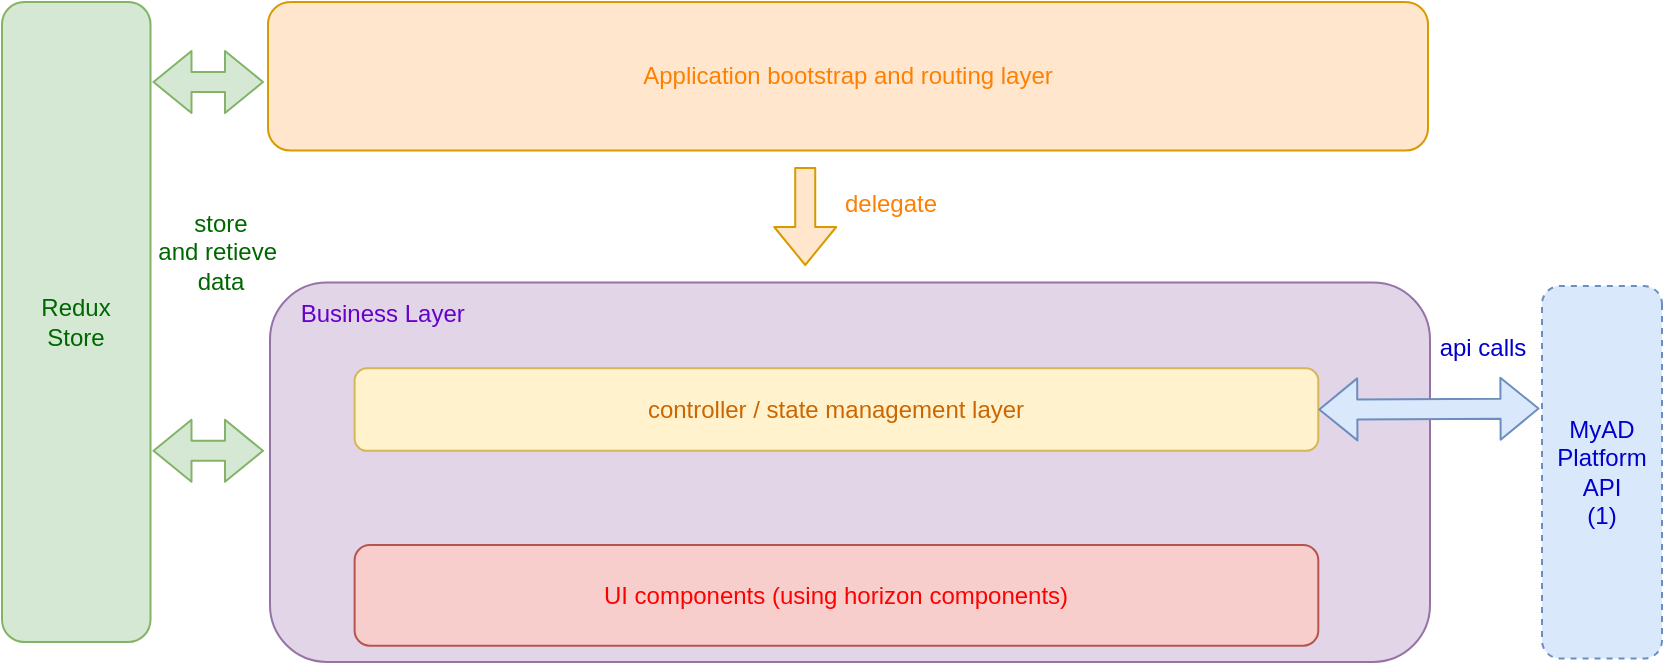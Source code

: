 <mxfile version="12.5.5" type="github">
  <diagram id="SjLeIIDS42xYTo4wjzNZ" name="Page-1">
    <mxGraphModel dx="1422" dy="713" grid="1" gridSize="10" guides="1" tooltips="1" connect="1" arrows="1" fold="1" page="1" pageScale="1" pageWidth="850" pageHeight="1100" math="0" shadow="0">
      <root>
        <mxCell id="0"/>
        <mxCell id="1" value="aws" style="locked=1;" parent="0" visible="0"/>
        <mxCell id="gB_tlkMbJe6bkOpFI1ri-7" value="" style="outlineConnect=0;fontColor=#232F3E;gradientColor=none;fillColor=#5A30B5;strokeColor=none;dashed=0;verticalLabelPosition=bottom;verticalAlign=top;align=center;html=1;fontSize=12;fontStyle=0;aspect=fixed;pointerEvents=1;shape=mxgraph.aws4.application_load_balancer;" parent="1" vertex="1">
          <mxGeometry x="250" y="129.1" width="58" height="58" as="geometry"/>
        </mxCell>
        <mxCell id="gB_tlkMbJe6bkOpFI1ri-14" value="" style="edgeStyle=orthogonalEdgeStyle;rounded=0;orthogonalLoop=1;jettySize=auto;html=1;" parent="1" source="gB_tlkMbJe6bkOpFI1ri-8" edge="1">
          <mxGeometry relative="1" as="geometry">
            <mxPoint x="248.086" y="159" as="targetPoint"/>
          </mxGeometry>
        </mxCell>
        <mxCell id="gB_tlkMbJe6bkOpFI1ri-8" value="" style="outlineConnect=0;fontColor=#232F3E;gradientColor=none;fillColor=#5A30B5;strokeColor=none;dashed=0;verticalLabelPosition=bottom;verticalAlign=top;align=center;html=1;fontSize=12;fontStyle=0;aspect=fixed;pointerEvents=1;shape=mxgraph.aws4.hosted_zone;" parent="1" vertex="1">
          <mxGeometry x="110" y="130.37" width="58" height="57.26" as="geometry"/>
        </mxCell>
        <mxCell id="gB_tlkMbJe6bkOpFI1ri-15" value="" style="edgeStyle=orthogonalEdgeStyle;rounded=0;orthogonalLoop=1;jettySize=auto;html=1;" parent="1" target="gB_tlkMbJe6bkOpFI1ri-9" edge="1">
          <mxGeometry relative="1" as="geometry">
            <mxPoint x="305.914" y="159" as="sourcePoint"/>
          </mxGeometry>
        </mxCell>
        <mxCell id="gB_tlkMbJe6bkOpFI1ri-18" style="edgeStyle=orthogonalEdgeStyle;rounded=0;orthogonalLoop=1;jettySize=auto;html=1;entryX=0;entryY=0.504;entryDx=0;entryDy=0;entryPerimeter=0;" parent="1" source="gB_tlkMbJe6bkOpFI1ri-9" target="gB_tlkMbJe6bkOpFI1ri-6" edge="1">
          <mxGeometry relative="1" as="geometry"/>
        </mxCell>
        <mxCell id="gB_tlkMbJe6bkOpFI1ri-9" value="" style="outlineConnect=0;fontColor=#232F3E;gradientColor=none;fillColor=#D05C17;strokeColor=none;dashed=0;verticalLabelPosition=bottom;verticalAlign=top;align=center;html=1;fontSize=12;fontStyle=0;aspect=fixed;pointerEvents=1;shape=mxgraph.aws4.lambda_function;" parent="1" vertex="1">
          <mxGeometry x="360" y="129.5" width="59" height="59" as="geometry"/>
        </mxCell>
        <mxCell id="gB_tlkMbJe6bkOpFI1ri-11" value="" style="group" parent="1" vertex="1" connectable="0">
          <mxGeometry x="470" y="128.5" width="92" height="59" as="geometry"/>
        </mxCell>
        <mxCell id="gB_tlkMbJe6bkOpFI1ri-6" value="" style="outlineConnect=0;fontColor=#232F3E;gradientColor=none;fillColor=#5A30B5;strokeColor=none;dashed=0;verticalLabelPosition=bottom;verticalAlign=top;align=center;html=1;fontSize=12;fontStyle=0;aspect=fixed;pointerEvents=1;shape=mxgraph.aws4.endpoints;" parent="gB_tlkMbJe6bkOpFI1ri-11" vertex="1">
          <mxGeometry y="16.985" width="26.818" height="26.818" as="geometry"/>
        </mxCell>
        <mxCell id="gB_tlkMbJe6bkOpFI1ri-10" value="" style="outlineConnect=0;fontColor=#232F3E;gradientColor=none;fillColor=#5A30B5;strokeColor=none;dashed=0;verticalLabelPosition=bottom;verticalAlign=top;align=center;html=1;fontSize=12;fontStyle=0;aspect=fixed;pointerEvents=1;shape=mxgraph.aws4.endpoint;" parent="gB_tlkMbJe6bkOpFI1ri-11" vertex="1">
          <mxGeometry x="30.041" width="59" height="59" as="geometry"/>
        </mxCell>
        <mxCell id="gB_tlkMbJe6bkOpFI1ri-12" value="" style="outlineConnect=0;fontColor=#232F3E;gradientColor=none;fillColor=#277116;strokeColor=none;dashed=0;verticalLabelPosition=bottom;verticalAlign=top;align=center;html=1;fontSize=12;fontStyle=0;aspect=fixed;pointerEvents=1;shape=mxgraph.aws4.bucket_with_objects;" parent="1" vertex="1">
          <mxGeometry x="630" y="129.5" width="55" height="57.2" as="geometry"/>
        </mxCell>
        <mxCell id="gB_tlkMbJe6bkOpFI1ri-19" value="" style="edgeStyle=orthogonalEdgeStyle;rounded=0;orthogonalLoop=1;jettySize=auto;html=1;" parent="1" source="gB_tlkMbJe6bkOpFI1ri-10" target="gB_tlkMbJe6bkOpFI1ri-12" edge="1">
          <mxGeometry relative="1" as="geometry"/>
        </mxCell>
        <mxCell id="gB_tlkMbJe6bkOpFI1ri-20" value="Route 53 &lt;br&gt;hosted zone" style="text;html=1;align=center;verticalAlign=middle;resizable=0;points=[];autosize=1;" parent="1" vertex="1">
          <mxGeometry x="99" y="204" width="80" height="30" as="geometry"/>
        </mxCell>
        <mxCell id="gB_tlkMbJe6bkOpFI1ri-21" value="ALB" style="text;html=1;align=center;verticalAlign=middle;resizable=0;points=[];autosize=1;" parent="1" vertex="1">
          <mxGeometry x="259" y="209" width="40" height="20" as="geometry"/>
        </mxCell>
        <mxCell id="gB_tlkMbJe6bkOpFI1ri-22" value="Lambda &lt;br&gt;as proxy" style="text;html=1;align=center;verticalAlign=middle;resizable=0;points=[];autosize=1;" parent="1" vertex="1">
          <mxGeometry x="360" y="204" width="60" height="30" as="geometry"/>
        </mxCell>
        <mxCell id="gB_tlkMbJe6bkOpFI1ri-23" value="API gateway&lt;br&gt;with vpc endpoint&amp;nbsp;" style="text;html=1;align=center;verticalAlign=middle;resizable=0;points=[];autosize=1;" parent="1" vertex="1">
          <mxGeometry x="480" y="204" width="110" height="30" as="geometry"/>
        </mxCell>
        <mxCell id="gB_tlkMbJe6bkOpFI1ri-24" value="S3 &lt;br&gt;bucket" style="text;html=1;align=center;verticalAlign=middle;resizable=0;points=[];autosize=1;" parent="1" vertex="1">
          <mxGeometry x="632.5" y="199" width="50" height="30" as="geometry"/>
        </mxCell>
        <mxCell id="gB_tlkMbJe6bkOpFI1ri-27" value="functional system diagram" style="" parent="0" visible="0"/>
        <mxCell id="lj5Vsi1nTVtL1hlr0WQ2-30" value="&lt;font color=&quot;#0000cc&quot;&gt;&amp;nbsp;Fcm Cockpit&lt;br&gt;&lt;br&gt;&lt;br&gt;&lt;br&gt;&lt;/font&gt;" style="rounded=1;whiteSpace=wrap;html=1;fillColor=#dae8fc;strokeColor=#6c8ebf;align=left;" parent="gB_tlkMbJe6bkOpFI1ri-27" vertex="1">
          <mxGeometry x="210" y="110" width="560" height="67" as="geometry"/>
        </mxCell>
        <mxCell id="lj5Vsi1nTVtL1hlr0WQ2-25" value="MSN details view" style="rounded=1;whiteSpace=wrap;html=1;fillColor=#dae8fc;strokeColor=#6c8ebf;" parent="gB_tlkMbJe6bkOpFI1ri-27" vertex="1">
          <mxGeometry x="430" y="127" width="108" height="40" as="geometry"/>
        </mxCell>
        <mxCell id="lj5Vsi1nTVtL1hlr0WQ2-26" value="API platform (1)" style="rounded=1;whiteSpace=wrap;html=1;fillColor=#f8cecc;strokeColor=#b85450;" parent="gB_tlkMbJe6bkOpFI1ri-27" vertex="1">
          <mxGeometry x="210" y="217" width="560" height="60" as="geometry"/>
        </mxCell>
        <mxCell id="lj5Vsi1nTVtL1hlr0WQ2-27" value="DB Storage&amp;nbsp; (1)" style="rounded=1;whiteSpace=wrap;html=1;fillColor=#f8cecc;strokeColor=#b85450;" parent="gB_tlkMbJe6bkOpFI1ri-27" vertex="1">
          <mxGeometry x="210" y="310" width="560" height="60" as="geometry"/>
        </mxCell>
        <mxCell id="lj5Vsi1nTVtL1hlr0WQ2-28" value="" style="endArrow=classic;startArrow=classic;html=1;fontColor=#FFFFFF;" parent="gB_tlkMbJe6bkOpFI1ri-27" edge="1">
          <mxGeometry width="50" height="50" relative="1" as="geometry">
            <mxPoint x="479.5" y="307" as="sourcePoint"/>
            <mxPoint x="479.5" y="277" as="targetPoint"/>
          </mxGeometry>
        </mxCell>
        <mxCell id="lj5Vsi1nTVtL1hlr0WQ2-29" value="" style="endArrow=classic;startArrow=classic;html=1;fontColor=#FFFFFF;exitX=0.479;exitY=0.017;exitDx=0;exitDy=0;exitPerimeter=0;" parent="gB_tlkMbJe6bkOpFI1ri-27" edge="1" source="lj5Vsi1nTVtL1hlr0WQ2-26">
          <mxGeometry width="50" height="50" relative="1" as="geometry">
            <mxPoint x="479.5" y="207" as="sourcePoint"/>
            <mxPoint x="480" y="180" as="targetPoint"/>
          </mxGeometry>
        </mxCell>
        <mxCell id="lj5Vsi1nTVtL1hlr0WQ2-31" value="TLB / CLB Dashboard" style="rounded=1;whiteSpace=wrap;html=1;fillColor=#dae8fc;strokeColor=#6c8ebf;" parent="gB_tlkMbJe6bkOpFI1ri-27" vertex="1">
          <mxGeometry x="290" y="127" width="130" height="40" as="geometry"/>
        </mxCell>
        <mxCell id="lj5Vsi1nTVtL1hlr0WQ2-32" value="FCM Dashboard" style="rounded=1;whiteSpace=wrap;html=1;fillColor=#dae8fc;strokeColor=#6c8ebf;" parent="gB_tlkMbJe6bkOpFI1ri-27" vertex="1">
          <mxGeometry x="550" y="127" width="100" height="40" as="geometry"/>
        </mxCell>
        <mxCell id="lj5Vsi1nTVtL1hlr0WQ2-33" value="&lt;font color=&quot;#3399ff&quot;&gt;Client side (browserr)&lt;/font&gt;" style="text;html=1;align=center;verticalAlign=middle;resizable=0;points=[];autosize=1;fontColor=#FFFFFF;" parent="gB_tlkMbJe6bkOpFI1ri-27" vertex="1">
          <mxGeometry x="70" y="137" width="130" height="20" as="geometry"/>
        </mxCell>
        <mxCell id="lj5Vsi1nTVtL1hlr0WQ2-34" value="&lt;font color=&quot;#ff6666&quot;&gt;Server side (AWS)&lt;/font&gt;" style="text;html=1;align=center;verticalAlign=middle;resizable=0;points=[];autosize=1;fontColor=#FFFFFF;" parent="gB_tlkMbJe6bkOpFI1ri-27" vertex="1">
          <mxGeometry x="60" y="277" width="110" height="20" as="geometry"/>
        </mxCell>
        <mxCell id="lj5Vsi1nTVtL1hlr0WQ2-35" value="&lt;font color=&quot;#000000&quot;&gt;(1) : detailled in MyAD Platform API ARD&lt;/font&gt;" style="text;html=1;align=center;verticalAlign=middle;resizable=0;points=[];autosize=1;fontColor=#FFFFFF;" parent="gB_tlkMbJe6bkOpFI1ri-27" vertex="1">
          <mxGeometry x="210" y="400" width="230" height="20" as="geometry"/>
        </mxCell>
        <mxCell id="lj5Vsi1nTVtL1hlr0WQ2-37" value="Reporting" style="rounded=1;whiteSpace=wrap;html=1;fillColor=#dae8fc;strokeColor=#6c8ebf;" parent="gB_tlkMbJe6bkOpFI1ri-27" vertex="1">
          <mxGeometry x="660" y="127" width="100" height="40" as="geometry"/>
        </mxCell>
        <mxCell id="lj5Vsi1nTVtL1hlr0WQ2-1" value="contextual view" style="" parent="0" visible="0"/>
        <mxCell id="lj5Vsi1nTVtL1hlr0WQ2-4" value="" style="outlineConnect=0;fontColor=#232F3E;gradientColor=#F54749;gradientDirection=north;fillColor=#C7131F;strokeColor=#ffffff;dashed=0;verticalLabelPosition=bottom;verticalAlign=top;align=center;html=1;fontSize=12;fontStyle=0;aspect=fixed;shape=mxgraph.aws4.resourceIcon;resIcon=mxgraph.aws4.api_gateway;" parent="lj5Vsi1nTVtL1hlr0WQ2-1" vertex="1">
          <mxGeometry x="260" y="188" width="134" height="134" as="geometry"/>
        </mxCell>
        <mxCell id="lj5Vsi1nTVtL1hlr0WQ2-5" value="MyAD platform&lt;br&gt;&amp;nbsp;API" style="text;html=1;align=center;verticalAlign=middle;resizable=0;points=[];autosize=1;fontColor=#FFFFFF;fontStyle=1" parent="lj5Vsi1nTVtL1hlr0WQ2-1" vertex="1">
          <mxGeometry x="277" y="189" width="100" height="30" as="geometry"/>
        </mxCell>
        <mxCell id="lj5Vsi1nTVtL1hlr0WQ2-7" value="" style="outlineConnect=0;fontColor=#232F3E;gradientColor=#4D72F3;gradientDirection=north;fillColor=#3334B9;strokeColor=#ffffff;dashed=0;verticalLabelPosition=bottom;verticalAlign=top;align=center;html=1;fontSize=12;fontStyle=0;aspect=fixed;shape=mxgraph.aws4.resourceIcon;resIcon=mxgraph.aws4.database;" parent="lj5Vsi1nTVtL1hlr0WQ2-1" vertex="1">
          <mxGeometry x="472" y="189.5" width="132.5" height="132.5" as="geometry"/>
        </mxCell>
        <mxCell id="lj5Vsi1nTVtL1hlr0WQ2-8" value="MyAD DB" style="text;html=1;align=center;verticalAlign=middle;resizable=0;points=[];autosize=1;fontColor=#FFFFFF;" parent="lj5Vsi1nTVtL1hlr0WQ2-1" vertex="1">
          <mxGeometry x="503.25" y="260" width="70" height="20" as="geometry"/>
        </mxCell>
        <mxCell id="lj5Vsi1nTVtL1hlr0WQ2-9" value="" style="endArrow=classic;startArrow=classic;html=1;fontColor=#FFFFFF;" parent="lj5Vsi1nTVtL1hlr0WQ2-1" edge="1">
          <mxGeometry width="50" height="50" relative="1" as="geometry">
            <mxPoint x="170" y="249.5" as="sourcePoint"/>
            <mxPoint x="250" y="249.5" as="targetPoint"/>
          </mxGeometry>
        </mxCell>
        <mxCell id="lj5Vsi1nTVtL1hlr0WQ2-10" value="" style="endArrow=classic;startArrow=classic;html=1;fontColor=#FFFFFF;" parent="lj5Vsi1nTVtL1hlr0WQ2-1" edge="1">
          <mxGeometry width="50" height="50" relative="1" as="geometry">
            <mxPoint x="399" y="249.5" as="sourcePoint"/>
            <mxPoint x="469" y="249.5" as="targetPoint"/>
            <Array as="points">
              <mxPoint x="469" y="249.5"/>
            </Array>
          </mxGeometry>
        </mxCell>
        <mxCell id="lj5Vsi1nTVtL1hlr0WQ2-15" value="&lt;font color=&quot;#000000&quot;&gt;MyAD DB contains &lt;br&gt;data from cVault / Jaguar&lt;br&gt;&lt;/font&gt;" style="text;html=1;align=center;verticalAlign=middle;resizable=0;points=[];autosize=1;fontColor=#FFFFFF;" parent="lj5Vsi1nTVtL1hlr0WQ2-1" vertex="1">
          <mxGeometry x="612" y="235" width="150" height="30" as="geometry"/>
        </mxCell>
        <mxCell id="lj5Vsi1nTVtL1hlr0WQ2-17" value="" style="group" parent="lj5Vsi1nTVtL1hlr0WQ2-1" vertex="1" connectable="0">
          <mxGeometry x="10" y="210" width="40" height="90" as="geometry"/>
        </mxCell>
        <mxCell id="lj5Vsi1nTVtL1hlr0WQ2-2" value="" style="verticalLabelPosition=bottom;html=1;fillColor=#2B2FAB;verticalAlign=top;align=center;pointerEvents=1;shape=mxgraph.cisco_safe.design.actor_2;strokeColor=#6c8ebf;" parent="lj5Vsi1nTVtL1hlr0WQ2-17" vertex="1">
          <mxGeometry x="5" width="30" height="70" as="geometry"/>
        </mxCell>
        <mxCell id="lj5Vsi1nTVtL1hlr0WQ2-16" value="&lt;font color=&quot;#000000&quot;&gt;FCM&lt;/font&gt;" style="text;html=1;align=center;verticalAlign=middle;resizable=0;points=[];autosize=1;fontColor=#FFFFFF;" parent="lj5Vsi1nTVtL1hlr0WQ2-17" vertex="1">
          <mxGeometry y="70" width="40" height="20" as="geometry"/>
        </mxCell>
        <mxCell id="lj5Vsi1nTVtL1hlr0WQ2-23" value="" style="group" parent="lj5Vsi1nTVtL1hlr0WQ2-1" vertex="1" connectable="0">
          <mxGeometry x="70" y="211.13" width="100" height="89.25" as="geometry"/>
        </mxCell>
        <mxCell id="lj5Vsi1nTVtL1hlr0WQ2-21" value="" style="group" parent="lj5Vsi1nTVtL1hlr0WQ2-23" vertex="1" connectable="0">
          <mxGeometry x="17.68" width="64.63" height="69.25" as="geometry"/>
        </mxCell>
        <mxCell id="lj5Vsi1nTVtL1hlr0WQ2-3" value="" style="shape=image;html=1;verticalAlign=top;verticalLabelPosition=bottom;labelBackgroundColor=#ffffff;imageAspect=0;aspect=fixed;image=https://cdn2.iconfinder.com/data/icons/line-hero-essentials/32/Essentials_screen_computer-128.png;fillColor=#2B2FAB;gradientColor=#ffffff;" parent="lj5Vsi1nTVtL1hlr0WQ2-21" vertex="1">
          <mxGeometry width="64.63" height="64.63" as="geometry"/>
        </mxCell>
        <mxCell id="lj5Vsi1nTVtL1hlr0WQ2-20" value="" style="shape=image;verticalLabelPosition=bottom;labelBackgroundColor=#ffffff;verticalAlign=top;aspect=fixed;imageAspect=0;image=https://upload.wikimedia.org/wikipedia/commons/thumb/a/a7/React-icon.svg/512px-React-icon.svg.png;" parent="lj5Vsi1nTVtL1hlr0WQ2-21" vertex="1">
          <mxGeometry x="10.166" y="7.013" width="45.126" height="31.906" as="geometry"/>
        </mxCell>
        <mxCell id="lj5Vsi1nTVtL1hlr0WQ2-22" value="" style="group" parent="lj5Vsi1nTVtL1hlr0WQ2-23" vertex="1" connectable="0">
          <mxGeometry y="69.25" width="100" height="20" as="geometry"/>
        </mxCell>
        <mxCell id="lj5Vsi1nTVtL1hlr0WQ2-19" value="&lt;font color=&quot;#000000&quot;&gt;FCM React app&lt;/font&gt;" style="text;html=1;align=center;verticalAlign=middle;resizable=0;points=[];autosize=1;fontColor=#FFFFFF;" parent="lj5Vsi1nTVtL1hlr0WQ2-22" vertex="1">
          <mxGeometry width="100" height="20" as="geometry"/>
        </mxCell>
        <mxCell id="Ka8gP7VvI0fFcUKiOHhF-1" value="components view bkg" style="locked=1;" parent="0" visible="0"/>
        <mxCell id="Ka8gP7VvI0fFcUKiOHhF-3" value="" style="strokeWidth=1;shadow=0;dashed=0;align=center;html=1;shape=mxgraph.mockup.containers.browserWindow;rSize=0;strokeColor=#666666;strokeColor2=#008cff;strokeColor3=#c4c4c4;mainText=,;recursiveResize=0;" vertex="1" parent="Ka8gP7VvI0fFcUKiOHhF-1">
          <mxGeometry x="45" y="20" width="775" height="650" as="geometry"/>
        </mxCell>
        <mxCell id="Ka8gP7VvI0fFcUKiOHhF-4" value="FCM App" style="strokeWidth=1;shadow=0;dashed=0;align=center;html=1;shape=mxgraph.mockup.containers.anchor;fontSize=17;fontColor=#666666;align=left;" vertex="1" parent="Ka8gP7VvI0fFcUKiOHhF-3">
          <mxGeometry x="60" y="12" width="110" height="26" as="geometry"/>
        </mxCell>
        <mxCell id="Ka8gP7VvI0fFcUKiOHhF-5" value="https://cockpit.myad.airbus.com/fcm" style="strokeWidth=1;shadow=0;dashed=0;align=center;html=1;shape=mxgraph.mockup.containers.anchor;rSize=0;fontSize=17;fontColor=#666666;align=left;" vertex="1" parent="Ka8gP7VvI0fFcUKiOHhF-3">
          <mxGeometry x="130" y="60" width="250" height="26" as="geometry"/>
        </mxCell>
        <mxCell id="Ka8gP7VvI0fFcUKiOHhF-7" value="components view front" style="locked=1;" parent="0" visible="0"/>
        <mxCell id="Ka8gP7VvI0fFcUKiOHhF-13" value="" style="rounded=1;whiteSpace=wrap;html=1;fillColor=#dae8fc;strokeColor=#6c8ebf;" vertex="1" parent="Ka8gP7VvI0fFcUKiOHhF-7">
          <mxGeometry x="52.5" y="240" width="750" height="390" as="geometry"/>
        </mxCell>
        <mxCell id="Ka8gP7VvI0fFcUKiOHhF-35" value="" style="rounded=1;whiteSpace=wrap;html=1;fillColor=#ffe6cc;strokeColor=#d79b00;fontColor=#CC6600;" vertex="1" parent="Ka8gP7VvI0fFcUKiOHhF-7">
          <mxGeometry x="105" y="340" width="645" height="50" as="geometry"/>
        </mxCell>
        <mxCell id="Ka8gP7VvI0fFcUKiOHhF-12" style="edgeStyle=orthogonalEdgeStyle;rounded=0;orthogonalLoop=1;jettySize=auto;html=1;exitX=1;exitY=0.5;exitDx=0;exitDy=0;entryX=0;entryY=0.5;entryDx=0;entryDy=0;fontColor=#CC6600;strokeColor=#FF8000;" edge="1" parent="Ka8gP7VvI0fFcUKiOHhF-7" source="Ka8gP7VvI0fFcUKiOHhF-8" target="Ka8gP7VvI0fFcUKiOHhF-11">
          <mxGeometry relative="1" as="geometry"/>
        </mxCell>
        <mxCell id="Ka8gP7VvI0fFcUKiOHhF-8" value="App main entry point" style="rounded=1;whiteSpace=wrap;html=1;fillColor=#d5e8d4;strokeColor=#82b366;fontColor=#009900;" vertex="1" parent="Ka8gP7VvI0fFcUKiOHhF-7">
          <mxGeometry x="80" y="260" width="115" height="30" as="geometry"/>
        </mxCell>
        <mxCell id="Ka8gP7VvI0fFcUKiOHhF-16" value="" style="edgeStyle=orthogonalEdgeStyle;rounded=0;orthogonalLoop=1;jettySize=auto;html=1;strokeColor=#FF8000;fontColor=#CC6600;" edge="1" parent="Ka8gP7VvI0fFcUKiOHhF-7" source="Ka8gP7VvI0fFcUKiOHhF-11" target="Ka8gP7VvI0fFcUKiOHhF-14">
          <mxGeometry relative="1" as="geometry"/>
        </mxCell>
        <mxCell id="Ka8gP7VvI0fFcUKiOHhF-11" value="Router" style="rounded=1;whiteSpace=wrap;html=1;fillColor=#d5e8d4;strokeColor=#82b366;fontColor=#009900;" vertex="1" parent="Ka8gP7VvI0fFcUKiOHhF-7">
          <mxGeometry x="235" y="260" width="115" height="30" as="geometry"/>
        </mxCell>
        <mxCell id="Ka8gP7VvI0fFcUKiOHhF-20" style="edgeStyle=orthogonalEdgeStyle;rounded=0;orthogonalLoop=1;jettySize=auto;html=1;strokeColor=#FF8000;fontColor=#009900;exitX=0.5;exitY=1;exitDx=0;exitDy=0;" edge="1" parent="Ka8gP7VvI0fFcUKiOHhF-7" source="Ka8gP7VvI0fFcUKiOHhF-14" target="Ka8gP7VvI0fFcUKiOHhF-17">
          <mxGeometry relative="1" as="geometry"/>
        </mxCell>
        <mxCell id="Ka8gP7VvI0fFcUKiOHhF-21" style="edgeStyle=orthogonalEdgeStyle;rounded=0;orthogonalLoop=1;jettySize=auto;html=1;strokeColor=#FF8000;fontColor=#009900;" edge="1" parent="Ka8gP7VvI0fFcUKiOHhF-7" source="Ka8gP7VvI0fFcUKiOHhF-14" target="Ka8gP7VvI0fFcUKiOHhF-18">
          <mxGeometry relative="1" as="geometry"/>
        </mxCell>
        <mxCell id="Ka8gP7VvI0fFcUKiOHhF-23" style="edgeStyle=orthogonalEdgeStyle;rounded=0;orthogonalLoop=1;jettySize=auto;html=1;strokeColor=#FF8000;fontColor=#009900;exitX=0.5;exitY=1;exitDx=0;exitDy=0;" edge="1" parent="Ka8gP7VvI0fFcUKiOHhF-7" source="Ka8gP7VvI0fFcUKiOHhF-14" target="Ka8gP7VvI0fFcUKiOHhF-19">
          <mxGeometry relative="1" as="geometry"/>
        </mxCell>
        <mxCell id="Ka8gP7VvI0fFcUKiOHhF-27" style="edgeStyle=orthogonalEdgeStyle;rounded=0;orthogonalLoop=1;jettySize=auto;html=1;strokeColor=#FF8000;fontColor=#009900;" edge="1" parent="Ka8gP7VvI0fFcUKiOHhF-7" source="Ka8gP7VvI0fFcUKiOHhF-14" target="Ka8gP7VvI0fFcUKiOHhF-26">
          <mxGeometry relative="1" as="geometry"/>
        </mxCell>
        <mxCell id="Ka8gP7VvI0fFcUKiOHhF-14" value="FCM App main component" style="rounded=1;whiteSpace=wrap;html=1;fillColor=#ffe6cc;strokeColor=#d79b00;fontColor=#CC6600;" vertex="1" parent="Ka8gP7VvI0fFcUKiOHhF-7">
          <mxGeometry x="380" y="260" width="115" height="30" as="geometry"/>
        </mxCell>
        <mxCell id="Ka8gP7VvI0fFcUKiOHhF-17" value="FCM Dashboard Root Component" style="rounded=1;whiteSpace=wrap;html=1;fillColor=#ffe6cc;strokeColor=#d79b00;fontColor=#CC6600;" vertex="1" parent="Ka8gP7VvI0fFcUKiOHhF-7">
          <mxGeometry x="195" y="350" width="140" height="30" as="geometry"/>
        </mxCell>
        <mxCell id="Ka8gP7VvI0fFcUKiOHhF-18" value="MSN Detail Root Component" style="rounded=1;whiteSpace=wrap;html=1;fillColor=#ffe6cc;strokeColor=#d79b00;fontColor=#CC6600;" vertex="1" parent="Ka8gP7VvI0fFcUKiOHhF-7">
          <mxGeometry x="352.5" y="350" width="115" height="30" as="geometry"/>
        </mxCell>
        <mxCell id="Ka8gP7VvI0fFcUKiOHhF-19" value="CLB TLB Dashboard root component" style="rounded=1;whiteSpace=wrap;html=1;fillColor=#ffe6cc;strokeColor=#d79b00;fontColor=#CC6600;" vertex="1" parent="Ka8gP7VvI0fFcUKiOHhF-7">
          <mxGeometry x="610" y="350" width="115" height="30" as="geometry"/>
        </mxCell>
        <mxCell id="Ka8gP7VvI0fFcUKiOHhF-24" value="" style="shape=flexArrow;endArrow=classic;html=1;fillColor=#fff2cc;strokeColor=#d6b656;" edge="1" parent="Ka8gP7VvI0fFcUKiOHhF-7">
          <mxGeometry width="50" height="50" relative="1" as="geometry">
            <mxPoint x="137" y="180" as="sourcePoint"/>
            <mxPoint x="137" y="230" as="targetPoint"/>
          </mxGeometry>
        </mxCell>
        <mxCell id="Ka8gP7VvI0fFcUKiOHhF-25" value="&lt;font color=&quot;#ffb570&quot;&gt;Any user actions inside the browser &lt;br&gt;or manual sub path of main url changes&amp;nbsp;&lt;/font&gt;" style="text;html=1;align=center;verticalAlign=middle;resizable=0;points=[];autosize=1;" vertex="1" parent="Ka8gP7VvI0fFcUKiOHhF-7">
          <mxGeometry x="50" y="140" width="230" height="30" as="geometry"/>
        </mxCell>
        <mxCell id="Ka8gP7VvI0fFcUKiOHhF-26" value="Reporting Root Component" style="rounded=1;whiteSpace=wrap;html=1;fillColor=#ffe6cc;strokeColor=#d79b00;fontColor=#CC6600;" vertex="1" parent="Ka8gP7VvI0fFcUKiOHhF-7">
          <mxGeometry x="480" y="350" width="115" height="30" as="geometry"/>
        </mxCell>
        <mxCell id="Ka8gP7VvI0fFcUKiOHhF-28" value="" style="rounded=1;whiteSpace=wrap;html=1;fillColor=#e1d5e7;strokeColor=#9673a6;" vertex="1" parent="Ka8gP7VvI0fFcUKiOHhF-7">
          <mxGeometry x="105" y="440" width="655" height="182" as="geometry"/>
        </mxCell>
        <mxCell id="Ka8gP7VvI0fFcUKiOHhF-30" value="&lt;span style=&quot;white-space: normal&quot;&gt;UI components (using horizon components)&lt;/span&gt;" style="rounded=1;whiteSpace=wrap;html=1;fillColor=#f8cecc;strokeColor=#b85450;fontColor=#FF0000;" vertex="1" parent="Ka8gP7VvI0fFcUKiOHhF-7">
          <mxGeometry x="180" y="540" width="540" height="61" as="geometry"/>
        </mxCell>
        <mxCell id="Ka8gP7VvI0fFcUKiOHhF-31" value="cockpit apps entry point componenents" style="rounded=1;whiteSpace=wrap;html=1;fillColor=#d5e8d4;strokeColor=#82b366;fontColor=#009900;" vertex="1" parent="Ka8gP7VvI0fFcUKiOHhF-7">
          <mxGeometry x="52.5" y="700" width="115" height="30" as="geometry"/>
        </mxCell>
        <mxCell id="Ka8gP7VvI0fFcUKiOHhF-32" value="sub cockpit app main entry points componenents" style="rounded=1;whiteSpace=wrap;html=1;fillColor=#ffe6cc;strokeColor=#d79b00;fontColor=#CC6600;" vertex="1" parent="Ka8gP7VvI0fFcUKiOHhF-7">
          <mxGeometry x="187.5" y="695" width="165" height="40" as="geometry"/>
        </mxCell>
        <mxCell id="Ka8gP7VvI0fFcUKiOHhF-33" value="business features components layer (may be dedicated to a single cockpit app, or used by several cockpit apps)" style="rounded=1;whiteSpace=wrap;html=1;fillColor=#e1d5e7;strokeColor=#9673a6;fontColor=#7F00FF;" vertex="1" parent="Ka8gP7VvI0fFcUKiOHhF-7">
          <mxGeometry x="367.5" y="697.5" width="340" height="37.5" as="geometry"/>
        </mxCell>
        <mxCell id="Ka8gP7VvI0fFcUKiOHhF-29" value="controller / state management components" style="rounded=1;whiteSpace=wrap;html=1;fillColor=#fff2cc;strokeColor=#d6b656;fontColor=#CC6600;" vertex="1" parent="Ka8gP7VvI0fFcUKiOHhF-7">
          <mxGeometry x="180" y="460" width="540" height="50" as="geometry"/>
        </mxCell>
        <mxCell id="Ka8gP7VvI0fFcUKiOHhF-36" value="" style="endArrow=classic;startArrow=classic;html=1;strokeColor=#FF8000;fontColor=#7F00FF;" edge="1" parent="Ka8gP7VvI0fFcUKiOHhF-7">
          <mxGeometry width="50" height="50" relative="1" as="geometry">
            <mxPoint x="264.5" y="436" as="sourcePoint"/>
            <mxPoint x="264.5" y="396" as="targetPoint"/>
          </mxGeometry>
        </mxCell>
        <mxCell id="Ka8gP7VvI0fFcUKiOHhF-37" value="" style="endArrow=classic;startArrow=classic;html=1;strokeColor=#FF8000;fontColor=#7F00FF;" edge="1" parent="Ka8gP7VvI0fFcUKiOHhF-7">
          <mxGeometry width="50" height="50" relative="1" as="geometry">
            <mxPoint x="409.5" y="436" as="sourcePoint"/>
            <mxPoint x="409.5" y="396" as="targetPoint"/>
          </mxGeometry>
        </mxCell>
        <mxCell id="Ka8gP7VvI0fFcUKiOHhF-38" value="" style="endArrow=classic;startArrow=classic;html=1;strokeColor=#FF8000;fontColor=#7F00FF;" edge="1" parent="Ka8gP7VvI0fFcUKiOHhF-7">
          <mxGeometry width="50" height="50" relative="1" as="geometry">
            <mxPoint x="680" y="433" as="sourcePoint"/>
            <mxPoint x="680" y="393" as="targetPoint"/>
          </mxGeometry>
        </mxCell>
        <mxCell id="Ka8gP7VvI0fFcUKiOHhF-39" value="" style="endArrow=classic;startArrow=classic;html=1;strokeColor=#FF8000;fontColor=#7F00FF;" edge="1" parent="Ka8gP7VvI0fFcUKiOHhF-7">
          <mxGeometry width="50" height="50" relative="1" as="geometry">
            <mxPoint x="537" y="435" as="sourcePoint"/>
            <mxPoint x="537" y="395" as="targetPoint"/>
          </mxGeometry>
        </mxCell>
        <mxCell id="Ka8gP7VvI0fFcUKiOHhF-40" value="" style="endArrow=classic;startArrow=classic;html=1;strokeColor=#6600CC;fontColor=#7F00FF;" edge="1" parent="Ka8gP7VvI0fFcUKiOHhF-7">
          <mxGeometry width="50" height="50" relative="1" as="geometry">
            <mxPoint x="547" y="537" as="sourcePoint"/>
            <mxPoint x="547" y="513" as="targetPoint"/>
          </mxGeometry>
        </mxCell>
        <mxCell id="Ka8gP7VvI0fFcUKiOHhF-41" value="" style="endArrow=classic;startArrow=classic;html=1;strokeColor=#6600CC;fontColor=#7F00FF;" edge="1" parent="Ka8gP7VvI0fFcUKiOHhF-7">
          <mxGeometry width="50" height="50" relative="1" as="geometry">
            <mxPoint x="468" y="537" as="sourcePoint"/>
            <mxPoint x="468" y="513" as="targetPoint"/>
          </mxGeometry>
        </mxCell>
        <mxCell id="Ka8gP7VvI0fFcUKiOHhF-42" value="" style="endArrow=classic;startArrow=classic;html=1;strokeColor=#6600CC;fontColor=#7F00FF;" edge="1" parent="Ka8gP7VvI0fFcUKiOHhF-7">
          <mxGeometry width="50" height="50" relative="1" as="geometry">
            <mxPoint x="374" y="537" as="sourcePoint"/>
            <mxPoint x="374" y="513" as="targetPoint"/>
          </mxGeometry>
        </mxCell>
        <mxCell id="Ka8gP7VvI0fFcUKiOHhF-43" value="app view" parent="0"/>
        <mxCell id="Ka8gP7VvI0fFcUKiOHhF-44" value="&lt;div style=&quot;text-align: justify&quot;&gt;&lt;span style=&quot;color: rgb(102 , 0 , 204)&quot;&gt;&amp;nbsp; &amp;nbsp; Business Layer&lt;/span&gt;&lt;/div&gt;&lt;div style=&quot;text-align: justify&quot;&gt;&lt;span style=&quot;color: rgb(102 , 0 , 204)&quot;&gt;&lt;br&gt;&lt;/span&gt;&lt;/div&gt;&lt;div style=&quot;text-align: justify&quot;&gt;&lt;span style=&quot;color: rgb(102 , 0 , 204)&quot;&gt;&lt;br&gt;&lt;/span&gt;&lt;/div&gt;&lt;div style=&quot;text-align: justify&quot;&gt;&lt;span style=&quot;color: rgb(102 , 0 , 204)&quot;&gt;&lt;br&gt;&lt;/span&gt;&lt;/div&gt;&lt;div style=&quot;text-align: justify&quot;&gt;&lt;span style=&quot;color: rgb(102 , 0 , 204)&quot;&gt;&lt;br&gt;&lt;/span&gt;&lt;/div&gt;&lt;div style=&quot;text-align: justify&quot;&gt;&lt;span style=&quot;color: rgb(102 , 0 , 204)&quot;&gt;&lt;br&gt;&lt;/span&gt;&lt;/div&gt;&lt;div style=&quot;text-align: justify&quot;&gt;&lt;span style=&quot;color: rgb(102 , 0 , 204)&quot;&gt;&lt;br&gt;&lt;/span&gt;&lt;/div&gt;&lt;div style=&quot;text-align: justify&quot;&gt;&lt;span style=&quot;color: rgb(102 , 0 , 204)&quot;&gt;&lt;br&gt;&lt;/span&gt;&lt;/div&gt;&lt;div style=&quot;text-align: justify&quot;&gt;&lt;span style=&quot;color: rgb(102 , 0 , 204)&quot;&gt;&lt;br&gt;&lt;/span&gt;&lt;/div&gt;&lt;div style=&quot;text-align: justify&quot;&gt;&lt;span style=&quot;color: rgb(102 , 0 , 204)&quot;&gt;&lt;br&gt;&lt;/span&gt;&lt;/div&gt;&lt;div style=&quot;text-align: justify&quot;&gt;&lt;br&gt;&lt;/div&gt;&lt;div style=&quot;text-align: justify&quot;&gt;&lt;span style=&quot;color: rgb(102 , 0 , 204)&quot;&gt;&lt;br&gt;&lt;/span&gt;&lt;/div&gt;" style="rounded=1;whiteSpace=wrap;html=1;fillColor=#e1d5e7;strokeColor=#9673a6;align=left;" vertex="1" parent="Ka8gP7VvI0fFcUKiOHhF-43">
          <mxGeometry x="144" y="300.25" width="580" height="189.75" as="geometry"/>
        </mxCell>
        <mxCell id="Ka8gP7VvI0fFcUKiOHhF-45" value="&lt;span style=&quot;white-space: normal&quot;&gt;UI components (using horizon components)&lt;/span&gt;" style="rounded=1;whiteSpace=wrap;html=1;fillColor=#f8cecc;strokeColor=#b85450;fontColor=#FF0000;" vertex="1" parent="Ka8gP7VvI0fFcUKiOHhF-43">
          <mxGeometry x="186.308" y="431.525" width="481.846" height="50.325" as="geometry"/>
        </mxCell>
        <mxCell id="Ka8gP7VvI0fFcUKiOHhF-46" value="controller / state management layer" style="rounded=1;whiteSpace=wrap;html=1;fillColor=#fff2cc;strokeColor=#d6b656;fontColor=#CC6600;" vertex="1" parent="Ka8gP7VvI0fFcUKiOHhF-43">
          <mxGeometry x="186.308" y="343.15" width="481.846" height="41.25" as="geometry"/>
        </mxCell>
        <mxCell id="Ka8gP7VvI0fFcUKiOHhF-50" value="Application bootstrap and routing layer" style="rounded=1;whiteSpace=wrap;html=1;fillColor=#ffe6cc;strokeColor=#d79b00;fontColor=#FF8000;" vertex="1" parent="Ka8gP7VvI0fFcUKiOHhF-43">
          <mxGeometry x="143" y="160" width="580" height="74.25" as="geometry"/>
        </mxCell>
        <mxCell id="Ka8gP7VvI0fFcUKiOHhF-55" value="" style="group" vertex="1" connectable="0" parent="Ka8gP7VvI0fFcUKiOHhF-43">
          <mxGeometry x="411.615" y="242.5" width="66.031" height="49.5" as="geometry"/>
        </mxCell>
        <mxCell id="Ka8gP7VvI0fFcUKiOHhF-53" value="" style="shape=flexArrow;endArrow=classic;html=1;strokeColor=#d79b00;fontColor=#FF8000;fillColor=#ffe6cc;" edge="1" parent="Ka8gP7VvI0fFcUKiOHhF-55">
          <mxGeometry width="50" height="50" relative="1" as="geometry">
            <mxPoint as="sourcePoint"/>
            <mxPoint y="49.5" as="targetPoint"/>
          </mxGeometry>
        </mxCell>
        <mxCell id="Ka8gP7VvI0fFcUKiOHhF-54" value="delegate" style="text;html=1;align=center;verticalAlign=middle;resizable=0;points=[];autosize=1;fontColor=#FF8000;" vertex="1" parent="Ka8gP7VvI0fFcUKiOHhF-55">
          <mxGeometry x="12.492" y="8.25" width="60" height="20" as="geometry"/>
        </mxCell>
        <mxCell id="Ka8gP7VvI0fFcUKiOHhF-57" value="Redux&lt;br&gt;Store" style="rounded=1;whiteSpace=wrap;html=1;fillColor=#d5e8d4;strokeColor=#82b366;direction=south;fontColor=#006600;" vertex="1" parent="Ka8gP7VvI0fFcUKiOHhF-43">
          <mxGeometry x="10" y="160" width="74.25" height="320" as="geometry"/>
        </mxCell>
        <mxCell id="Ka8gP7VvI0fFcUKiOHhF-58" value="" style="shape=flexArrow;endArrow=classic;startArrow=classic;html=1;strokeColor=#82b366;fontColor=#006600;fillColor=#d5e8d4;" edge="1" parent="Ka8gP7VvI0fFcUKiOHhF-43">
          <mxGeometry width="50" height="50" relative="1" as="geometry">
            <mxPoint x="85.25" y="200" as="sourcePoint"/>
            <mxPoint x="141" y="200" as="targetPoint"/>
          </mxGeometry>
        </mxCell>
        <mxCell id="Ka8gP7VvI0fFcUKiOHhF-59" value="" style="shape=flexArrow;endArrow=classic;startArrow=classic;html=1;strokeColor=#82b366;fontColor=#006600;fillColor=#d5e8d4;" edge="1" parent="Ka8gP7VvI0fFcUKiOHhF-43">
          <mxGeometry width="50" height="50" relative="1" as="geometry">
            <mxPoint x="85.25" y="384.4" as="sourcePoint"/>
            <mxPoint x="141" y="384.4" as="targetPoint"/>
          </mxGeometry>
        </mxCell>
        <mxCell id="Ka8gP7VvI0fFcUKiOHhF-60" value="store &lt;br&gt;and retieve&amp;nbsp;&lt;br&gt;data" style="text;html=1;align=center;verticalAlign=middle;resizable=0;points=[];autosize=1;fontColor=#006600;" vertex="1" parent="Ka8gP7VvI0fFcUKiOHhF-43">
          <mxGeometry x="79" y="260" width="80" height="50" as="geometry"/>
        </mxCell>
        <mxCell id="Ka8gP7VvI0fFcUKiOHhF-61" value="MyAD&lt;br&gt;Platform API&lt;br&gt;(1)" style="rounded=1;whiteSpace=wrap;html=1;direction=south;fillColor=#dae8fc;strokeColor=#6c8ebf;fontColor=#0000CC;dashed=1;" vertex="1" parent="Ka8gP7VvI0fFcUKiOHhF-43">
          <mxGeometry x="780" y="302.02" width="60" height="186.22" as="geometry"/>
        </mxCell>
        <mxCell id="Ka8gP7VvI0fFcUKiOHhF-62" value="" style="shape=flexArrow;endArrow=classic;startArrow=classic;html=1;strokeColor=#6c8ebf;fontColor=#006600;fillColor=#dae8fc;exitX=1;exitY=0.5;exitDx=0;exitDy=0;" edge="1" parent="Ka8gP7VvI0fFcUKiOHhF-43" source="Ka8gP7VvI0fFcUKiOHhF-46">
          <mxGeometry width="50" height="50" relative="1" as="geometry">
            <mxPoint x="723" y="363.28" as="sourcePoint"/>
            <mxPoint x="778.75" y="363.28" as="targetPoint"/>
          </mxGeometry>
        </mxCell>
        <mxCell id="Ka8gP7VvI0fFcUKiOHhF-63" value="api calls" style="text;html=1;align=center;verticalAlign=middle;resizable=0;points=[];autosize=1;fontColor=#0000CC;" vertex="1" parent="Ka8gP7VvI0fFcUKiOHhF-43">
          <mxGeometry x="720" y="323.15" width="60" height="20" as="geometry"/>
        </mxCell>
      </root>
    </mxGraphModel>
  </diagram>
</mxfile>
